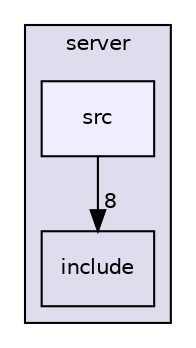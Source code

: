 digraph "server/src" {
  compound=true
  node [ fontsize="10", fontname="Helvetica"];
  edge [ labelfontsize="10", labelfontname="Helvetica"];
  subgraph clusterdir_41e1742e44e2de38b3bc91f993fed282 {
    graph [ bgcolor="#ddddee", pencolor="black", label="server" fontname="Helvetica", fontsize="10", URL="dir_41e1742e44e2de38b3bc91f993fed282.html"]
  dir_2b32f7736d6a65027d17676f6279053c [shape=box label="include" URL="dir_2b32f7736d6a65027d17676f6279053c.html"];
  dir_a063914ab482288b7b0e1b2fca86158c [shape=box, label="src", style="filled", fillcolor="#eeeeff", pencolor="black", URL="dir_a063914ab482288b7b0e1b2fca86158c.html"];
  }
  dir_a063914ab482288b7b0e1b2fca86158c->dir_2b32f7736d6a65027d17676f6279053c [headlabel="8", labeldistance=1.5 headhref="dir_000005_000004.html"];
}
